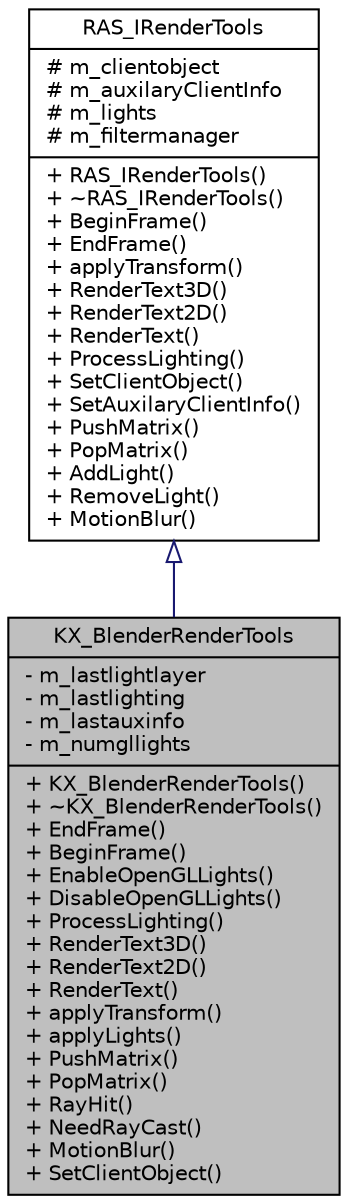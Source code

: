 digraph G
{
  edge [fontname="Helvetica",fontsize="10",labelfontname="Helvetica",labelfontsize="10"];
  node [fontname="Helvetica",fontsize="10",shape=record];
  Node1 [label="{KX_BlenderRenderTools\n|- m_lastlightlayer\l- m_lastlighting\l- m_lastauxinfo\l- m_numgllights\l|+ KX_BlenderRenderTools()\l+ ~KX_BlenderRenderTools()\l+ EndFrame()\l+ BeginFrame()\l+ EnableOpenGLLights()\l+ DisableOpenGLLights()\l+ ProcessLighting()\l+ RenderText3D()\l+ RenderText2D()\l+ RenderText()\l+ applyTransform()\l+ applyLights()\l+ PushMatrix()\l+ PopMatrix()\l+ RayHit()\l+ NeedRayCast()\l+ MotionBlur()\l+ SetClientObject()\l}",height=0.2,width=0.4,color="black", fillcolor="grey75", style="filled" fontcolor="black"];
  Node2 -> Node1 [dir=back,color="midnightblue",fontsize="10",style="solid",arrowtail="empty",fontname="Helvetica"];
  Node2 [label="{RAS_IRenderTools\n|# m_clientobject\l# m_auxilaryClientInfo\l# m_lights\l# m_filtermanager\l|+ RAS_IRenderTools()\l+ ~RAS_IRenderTools()\l+ BeginFrame()\l+ EndFrame()\l+ applyTransform()\l+ RenderText3D()\l+ RenderText2D()\l+ RenderText()\l+ ProcessLighting()\l+ SetClientObject()\l+ SetAuxilaryClientInfo()\l+ PushMatrix()\l+ PopMatrix()\l+ AddLight()\l+ RemoveLight()\l+ MotionBlur()\l}",height=0.2,width=0.4,color="black", fillcolor="white", style="filled",URL="$d0/d53/classRAS__IRenderTools.html"];
}
